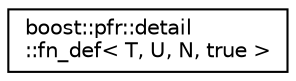 digraph "Graphical Class Hierarchy"
{
  edge [fontname="Helvetica",fontsize="10",labelfontname="Helvetica",labelfontsize="10"];
  node [fontname="Helvetica",fontsize="10",shape=record];
  rankdir="LR";
  Node0 [label="boost::pfr::detail\l::fn_def\< T, U, N, true \>",height=0.2,width=0.4,color="black", fillcolor="white", style="filled",URL="$structboost_1_1pfr_1_1detail_1_1fn__def_3_01_t_00_01_u_00_01_n_00_01true_01_4.html"];
}
